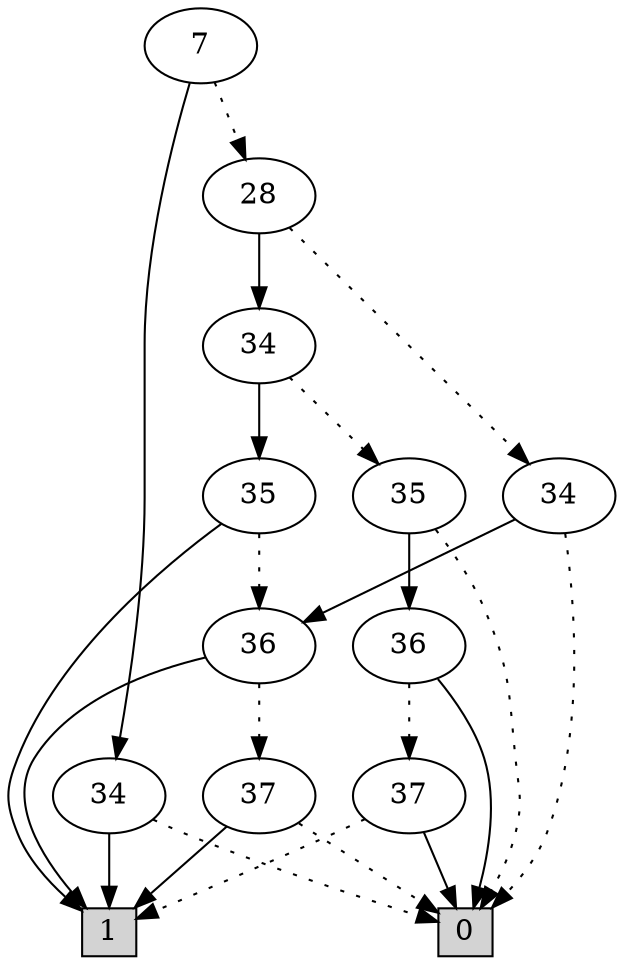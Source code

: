 digraph G {
0 [shape=box, label="0", style=filled, shape=box, height=0.3, width=0.3];
1 [shape=box, label="1", style=filled, shape=box, height=0.3, width=0.3];
29394 [label="7"];
29394 -> 29393 [style=dotted];
29394 -> 70 [style=filled];
29393 [label="28"];
29393 -> 29381 [style=dotted];
29393 -> 29392 [style=filled];
29381 [label="34"];
29381 -> 0 [style=dotted];
29381 -> 1258 [style=filled];
1258 [label="36"];
1258 -> 76 [style=dotted];
1258 -> 1 [style=filled];
76 [label="37"];
76 -> 0 [style=dotted];
76 -> 1 [style=filled];
29392 [label="34"];
29392 -> 7444 [style=dotted];
29392 -> 1264 [style=filled];
7444 [label="35"];
7444 -> 0 [style=dotted];
7444 -> 1256 [style=filled];
1256 [label="36"];
1256 -> 77 [style=dotted];
1256 -> 0 [style=filled];
77 [label="37"];
77 -> 1 [style=dotted];
77 -> 0 [style=filled];
1264 [label="35"];
1264 -> 1258 [style=dotted];
1264 -> 1 [style=filled];
70 [label="34"];
70 -> 0 [style=dotted];
70 -> 1 [style=filled];
}
